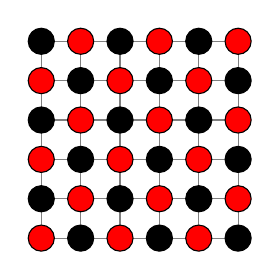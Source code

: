 \begin{tikzpicture}
  \draw[step=0.5,gray] (0,0) grid (2.5,2.5);

  \node[circle,draw=black,fill=red]   at (0.0,0.0) {};      
  \node[circle,draw=black,fill=black] at (0.5,0.0) {};      
  \node[circle,draw=black,fill=red]   at (1.0,0.0) {};      
  \node[circle,draw=black,fill=black] at (1.5,0.0) {};      
  \node[circle,draw=black,fill=red]   at (2.0,0.0) {};      
  \node[circle,draw=black,fill=black] at (2.5,0.0) {};      
  \node[circle,draw=black,fill=black] at (0.0,0.5) {};      
  \node[circle,draw=black,fill=red]   at (0.5,0.5) {};      
  \node[circle,draw=black,fill=black] at (1.0,0.5) {};      
  \node[circle,draw=black,fill=red]   at (1.5,0.5) {};      
  \node[circle,draw=black,fill=black] at (2.0,0.5) {};      
  \node[circle,draw=black,fill=red]   at (2.5,0.5) {};      
  \node[circle,draw=black,fill=red]   at (0.0,1.0) {};      
  \node[circle,draw=black,fill=black] at (0.5,1.0) {};      
  \node[circle,draw=black,fill=red]   at (1.0,1.0) {};      
  \node[circle,draw=black,fill=black] at (1.5,1.0) {};      
  \node[circle,draw=black,fill=red]   at (2.0,1.0) {};      
  \node[circle,draw=black,fill=black] at (2.5,1.0) {};      
  \node[circle,draw=black,fill=black] at (0.0,1.5) {};      
  \node[circle,draw=black,fill=red]   at (0.5,1.5) {};      
  \node[circle,draw=black,fill=black] at (1.0,1.5) {};      
  \node[circle,draw=black,fill=red]   at (1.5,1.5) {};      
  \node[circle,draw=black,fill=black] at (2.0,1.5) {};      
  \node[circle,draw=black,fill=red]   at (2.5,1.5) {};      
  \node[circle,draw=black,fill=red]   at (0.0,2.0) {};      
  \node[circle,draw=black,fill=black] at (0.5,2.0) {};      
  \node[circle,draw=black,fill=red]   at (1.0,2.0) {};      
  \node[circle,draw=black,fill=black] at (1.5,2.0) {};      
  \node[circle,draw=black,fill=red]   at (2.0,2.0) {};      
  \node[circle,draw=black,fill=black] at (2.5,2.0) {};      
  \node[circle,draw=black,fill=black] at (0.0,2.5) {};      
  \node[circle,draw=black,fill=red]   at (0.5,2.5) {};      
  \node[circle,draw=black,fill=black] at (1.0,2.5) {};      
  \node[circle,draw=black,fill=red]   at (1.5,2.5) {};      
  \node[circle,draw=black,fill=black] at (2.0,2.5) {};      
  \node[circle,draw=black,fill=red]   at (2.5,2.5) {};      

\end{tikzpicture}

